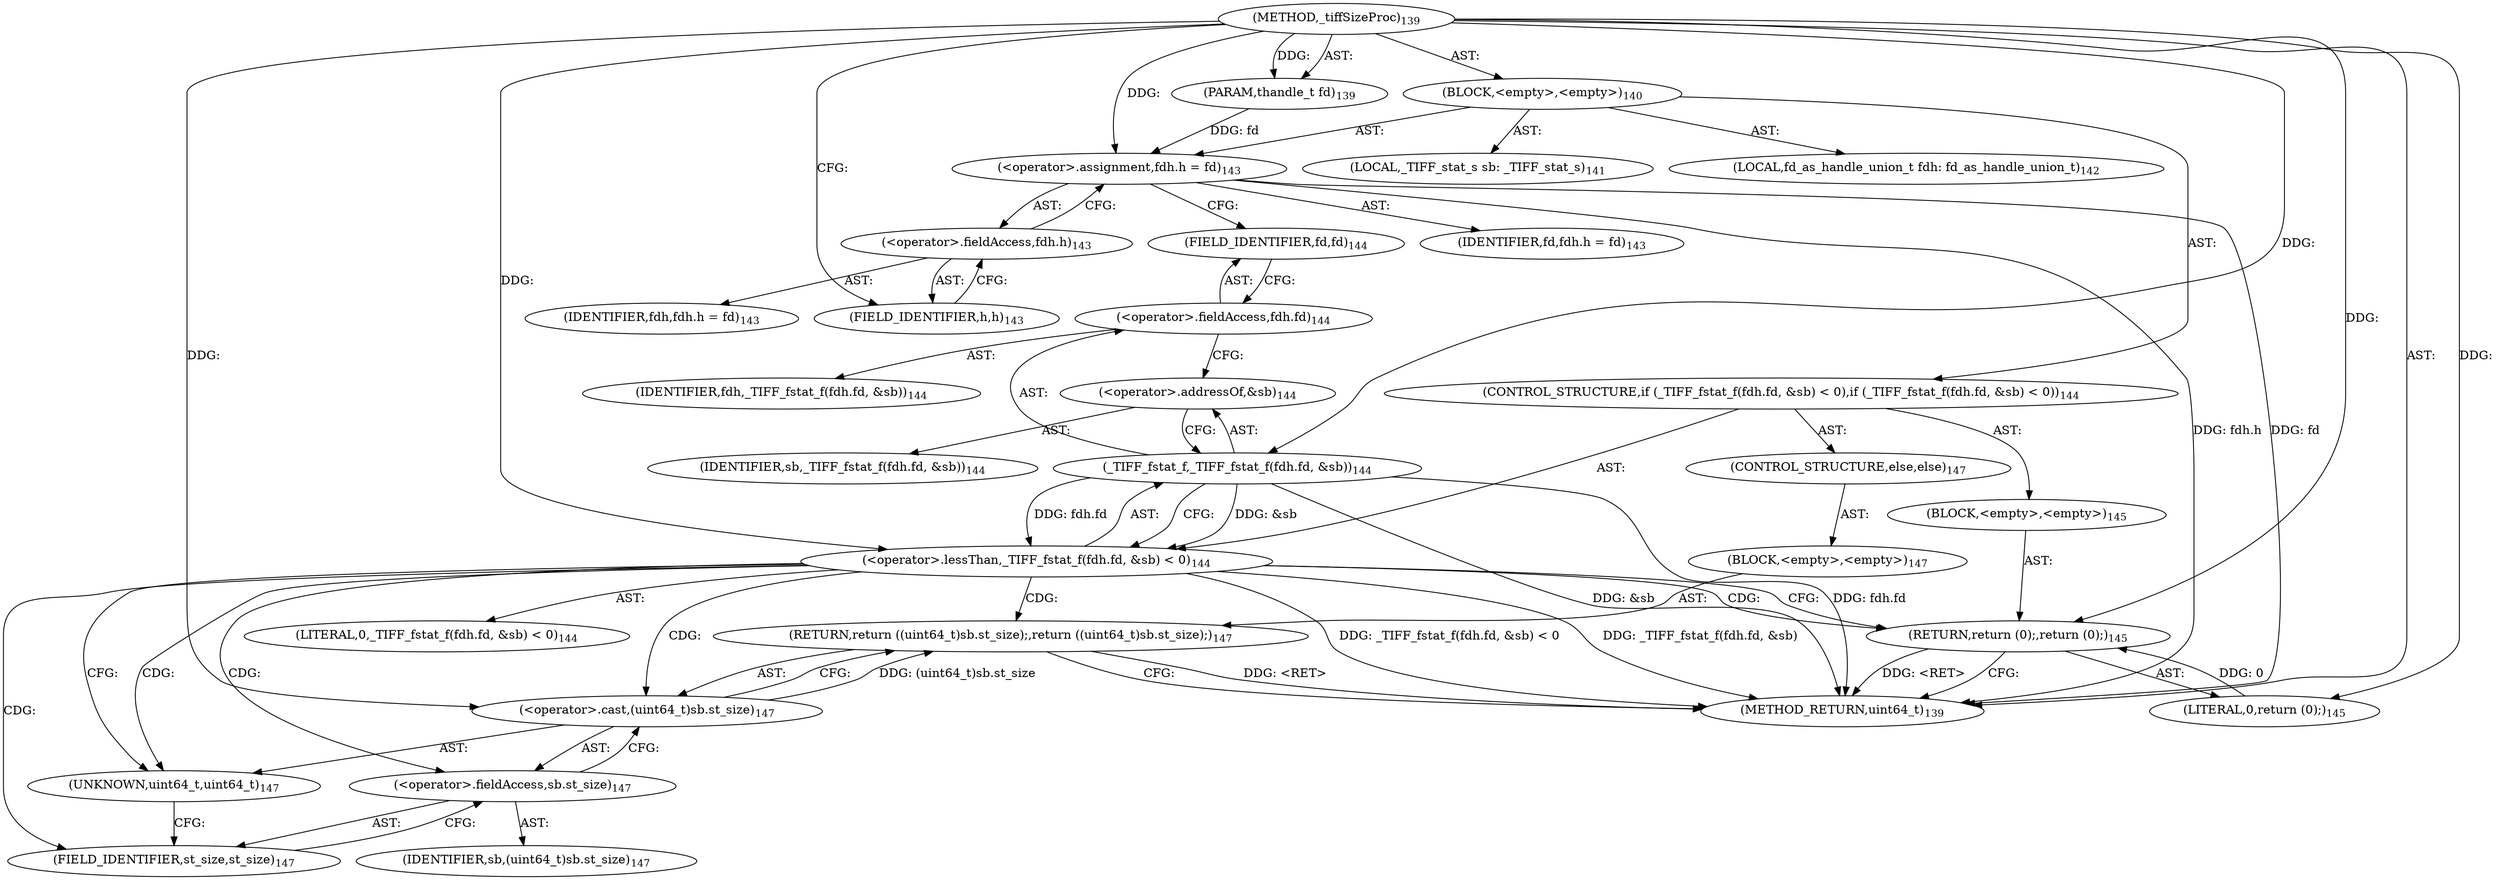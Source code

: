 digraph "_tiffSizeProc" {  
"33842" [label = <(METHOD,_tiffSizeProc)<SUB>139</SUB>> ]
"33843" [label = <(PARAM,thandle_t fd)<SUB>139</SUB>> ]
"33844" [label = <(BLOCK,&lt;empty&gt;,&lt;empty&gt;)<SUB>140</SUB>> ]
"33845" [label = <(LOCAL,_TIFF_stat_s sb: _TIFF_stat_s)<SUB>141</SUB>> ]
"33846" [label = <(LOCAL,fd_as_handle_union_t fdh: fd_as_handle_union_t)<SUB>142</SUB>> ]
"33847" [label = <(&lt;operator&gt;.assignment,fdh.h = fd)<SUB>143</SUB>> ]
"33848" [label = <(&lt;operator&gt;.fieldAccess,fdh.h)<SUB>143</SUB>> ]
"33849" [label = <(IDENTIFIER,fdh,fdh.h = fd)<SUB>143</SUB>> ]
"33850" [label = <(FIELD_IDENTIFIER,h,h)<SUB>143</SUB>> ]
"33851" [label = <(IDENTIFIER,fd,fdh.h = fd)<SUB>143</SUB>> ]
"33852" [label = <(CONTROL_STRUCTURE,if (_TIFF_fstat_f(fdh.fd, &amp;sb) &lt; 0),if (_TIFF_fstat_f(fdh.fd, &amp;sb) &lt; 0))<SUB>144</SUB>> ]
"33853" [label = <(&lt;operator&gt;.lessThan,_TIFF_fstat_f(fdh.fd, &amp;sb) &lt; 0)<SUB>144</SUB>> ]
"33854" [label = <(_TIFF_fstat_f,_TIFF_fstat_f(fdh.fd, &amp;sb))<SUB>144</SUB>> ]
"33855" [label = <(&lt;operator&gt;.fieldAccess,fdh.fd)<SUB>144</SUB>> ]
"33856" [label = <(IDENTIFIER,fdh,_TIFF_fstat_f(fdh.fd, &amp;sb))<SUB>144</SUB>> ]
"33857" [label = <(FIELD_IDENTIFIER,fd,fd)<SUB>144</SUB>> ]
"33858" [label = <(&lt;operator&gt;.addressOf,&amp;sb)<SUB>144</SUB>> ]
"33859" [label = <(IDENTIFIER,sb,_TIFF_fstat_f(fdh.fd, &amp;sb))<SUB>144</SUB>> ]
"33860" [label = <(LITERAL,0,_TIFF_fstat_f(fdh.fd, &amp;sb) &lt; 0)<SUB>144</SUB>> ]
"33861" [label = <(BLOCK,&lt;empty&gt;,&lt;empty&gt;)<SUB>145</SUB>> ]
"33862" [label = <(RETURN,return (0);,return (0);)<SUB>145</SUB>> ]
"33863" [label = <(LITERAL,0,return (0);)<SUB>145</SUB>> ]
"33864" [label = <(CONTROL_STRUCTURE,else,else)<SUB>147</SUB>> ]
"33865" [label = <(BLOCK,&lt;empty&gt;,&lt;empty&gt;)<SUB>147</SUB>> ]
"33866" [label = <(RETURN,return ((uint64_t)sb.st_size);,return ((uint64_t)sb.st_size);)<SUB>147</SUB>> ]
"33867" [label = <(&lt;operator&gt;.cast,(uint64_t)sb.st_size)<SUB>147</SUB>> ]
"33868" [label = <(UNKNOWN,uint64_t,uint64_t)<SUB>147</SUB>> ]
"33869" [label = <(&lt;operator&gt;.fieldAccess,sb.st_size)<SUB>147</SUB>> ]
"33870" [label = <(IDENTIFIER,sb,(uint64_t)sb.st_size)<SUB>147</SUB>> ]
"33871" [label = <(FIELD_IDENTIFIER,st_size,st_size)<SUB>147</SUB>> ]
"33872" [label = <(METHOD_RETURN,uint64_t)<SUB>139</SUB>> ]
  "33842" -> "33843"  [ label = "AST: "] 
  "33842" -> "33844"  [ label = "AST: "] 
  "33842" -> "33872"  [ label = "AST: "] 
  "33844" -> "33845"  [ label = "AST: "] 
  "33844" -> "33846"  [ label = "AST: "] 
  "33844" -> "33847"  [ label = "AST: "] 
  "33844" -> "33852"  [ label = "AST: "] 
  "33847" -> "33848"  [ label = "AST: "] 
  "33847" -> "33851"  [ label = "AST: "] 
  "33848" -> "33849"  [ label = "AST: "] 
  "33848" -> "33850"  [ label = "AST: "] 
  "33852" -> "33853"  [ label = "AST: "] 
  "33852" -> "33861"  [ label = "AST: "] 
  "33852" -> "33864"  [ label = "AST: "] 
  "33853" -> "33854"  [ label = "AST: "] 
  "33853" -> "33860"  [ label = "AST: "] 
  "33854" -> "33855"  [ label = "AST: "] 
  "33854" -> "33858"  [ label = "AST: "] 
  "33855" -> "33856"  [ label = "AST: "] 
  "33855" -> "33857"  [ label = "AST: "] 
  "33858" -> "33859"  [ label = "AST: "] 
  "33861" -> "33862"  [ label = "AST: "] 
  "33862" -> "33863"  [ label = "AST: "] 
  "33864" -> "33865"  [ label = "AST: "] 
  "33865" -> "33866"  [ label = "AST: "] 
  "33866" -> "33867"  [ label = "AST: "] 
  "33867" -> "33868"  [ label = "AST: "] 
  "33867" -> "33869"  [ label = "AST: "] 
  "33869" -> "33870"  [ label = "AST: "] 
  "33869" -> "33871"  [ label = "AST: "] 
  "33847" -> "33857"  [ label = "CFG: "] 
  "33848" -> "33847"  [ label = "CFG: "] 
  "33853" -> "33868"  [ label = "CFG: "] 
  "33853" -> "33862"  [ label = "CFG: "] 
  "33850" -> "33848"  [ label = "CFG: "] 
  "33854" -> "33853"  [ label = "CFG: "] 
  "33862" -> "33872"  [ label = "CFG: "] 
  "33855" -> "33858"  [ label = "CFG: "] 
  "33858" -> "33854"  [ label = "CFG: "] 
  "33866" -> "33872"  [ label = "CFG: "] 
  "33857" -> "33855"  [ label = "CFG: "] 
  "33867" -> "33866"  [ label = "CFG: "] 
  "33868" -> "33871"  [ label = "CFG: "] 
  "33869" -> "33867"  [ label = "CFG: "] 
  "33871" -> "33869"  [ label = "CFG: "] 
  "33842" -> "33850"  [ label = "CFG: "] 
  "33866" -> "33872"  [ label = "DDG: &lt;RET&gt;"] 
  "33862" -> "33872"  [ label = "DDG: &lt;RET&gt;"] 
  "33847" -> "33872"  [ label = "DDG: fdh.h"] 
  "33847" -> "33872"  [ label = "DDG: fd"] 
  "33854" -> "33872"  [ label = "DDG: fdh.fd"] 
  "33854" -> "33872"  [ label = "DDG: &amp;sb"] 
  "33853" -> "33872"  [ label = "DDG: _TIFF_fstat_f(fdh.fd, &amp;sb)"] 
  "33853" -> "33872"  [ label = "DDG: _TIFF_fstat_f(fdh.fd, &amp;sb) &lt; 0"] 
  "33842" -> "33843"  [ label = "DDG: "] 
  "33843" -> "33847"  [ label = "DDG: fd"] 
  "33842" -> "33847"  [ label = "DDG: "] 
  "33854" -> "33853"  [ label = "DDG: fdh.fd"] 
  "33854" -> "33853"  [ label = "DDG: &amp;sb"] 
  "33842" -> "33853"  [ label = "DDG: "] 
  "33863" -> "33862"  [ label = "DDG: 0"] 
  "33842" -> "33862"  [ label = "DDG: "] 
  "33842" -> "33854"  [ label = "DDG: "] 
  "33842" -> "33863"  [ label = "DDG: "] 
  "33867" -> "33866"  [ label = "DDG: (uint64_t)sb.st_size"] 
  "33842" -> "33867"  [ label = "DDG: "] 
  "33853" -> "33862"  [ label = "CDG: "] 
  "33853" -> "33868"  [ label = "CDG: "] 
  "33853" -> "33871"  [ label = "CDG: "] 
  "33853" -> "33869"  [ label = "CDG: "] 
  "33853" -> "33867"  [ label = "CDG: "] 
  "33853" -> "33866"  [ label = "CDG: "] 
}

